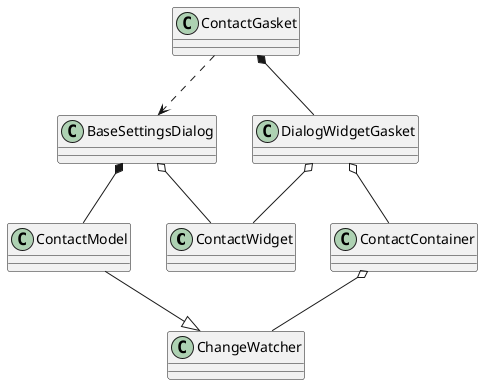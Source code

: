 @startuml

class ContactWidget
class BaseSettingsDialog
class DialogWidgetGasket

BaseSettingsDialog o-- ContactWidget
BaseSettingsDialog *-- ContactModel
ContactModel --|> ChangeWatcher
ContactContainer o-- ChangeWatcher
ContactGasket *-- DialogWidgetGasket
DialogWidgetGasket o-- ContactContainer
DialogWidgetGasket o-- ContactWidget

ContactGasket ..> BaseSettingsDialog
@enduml
